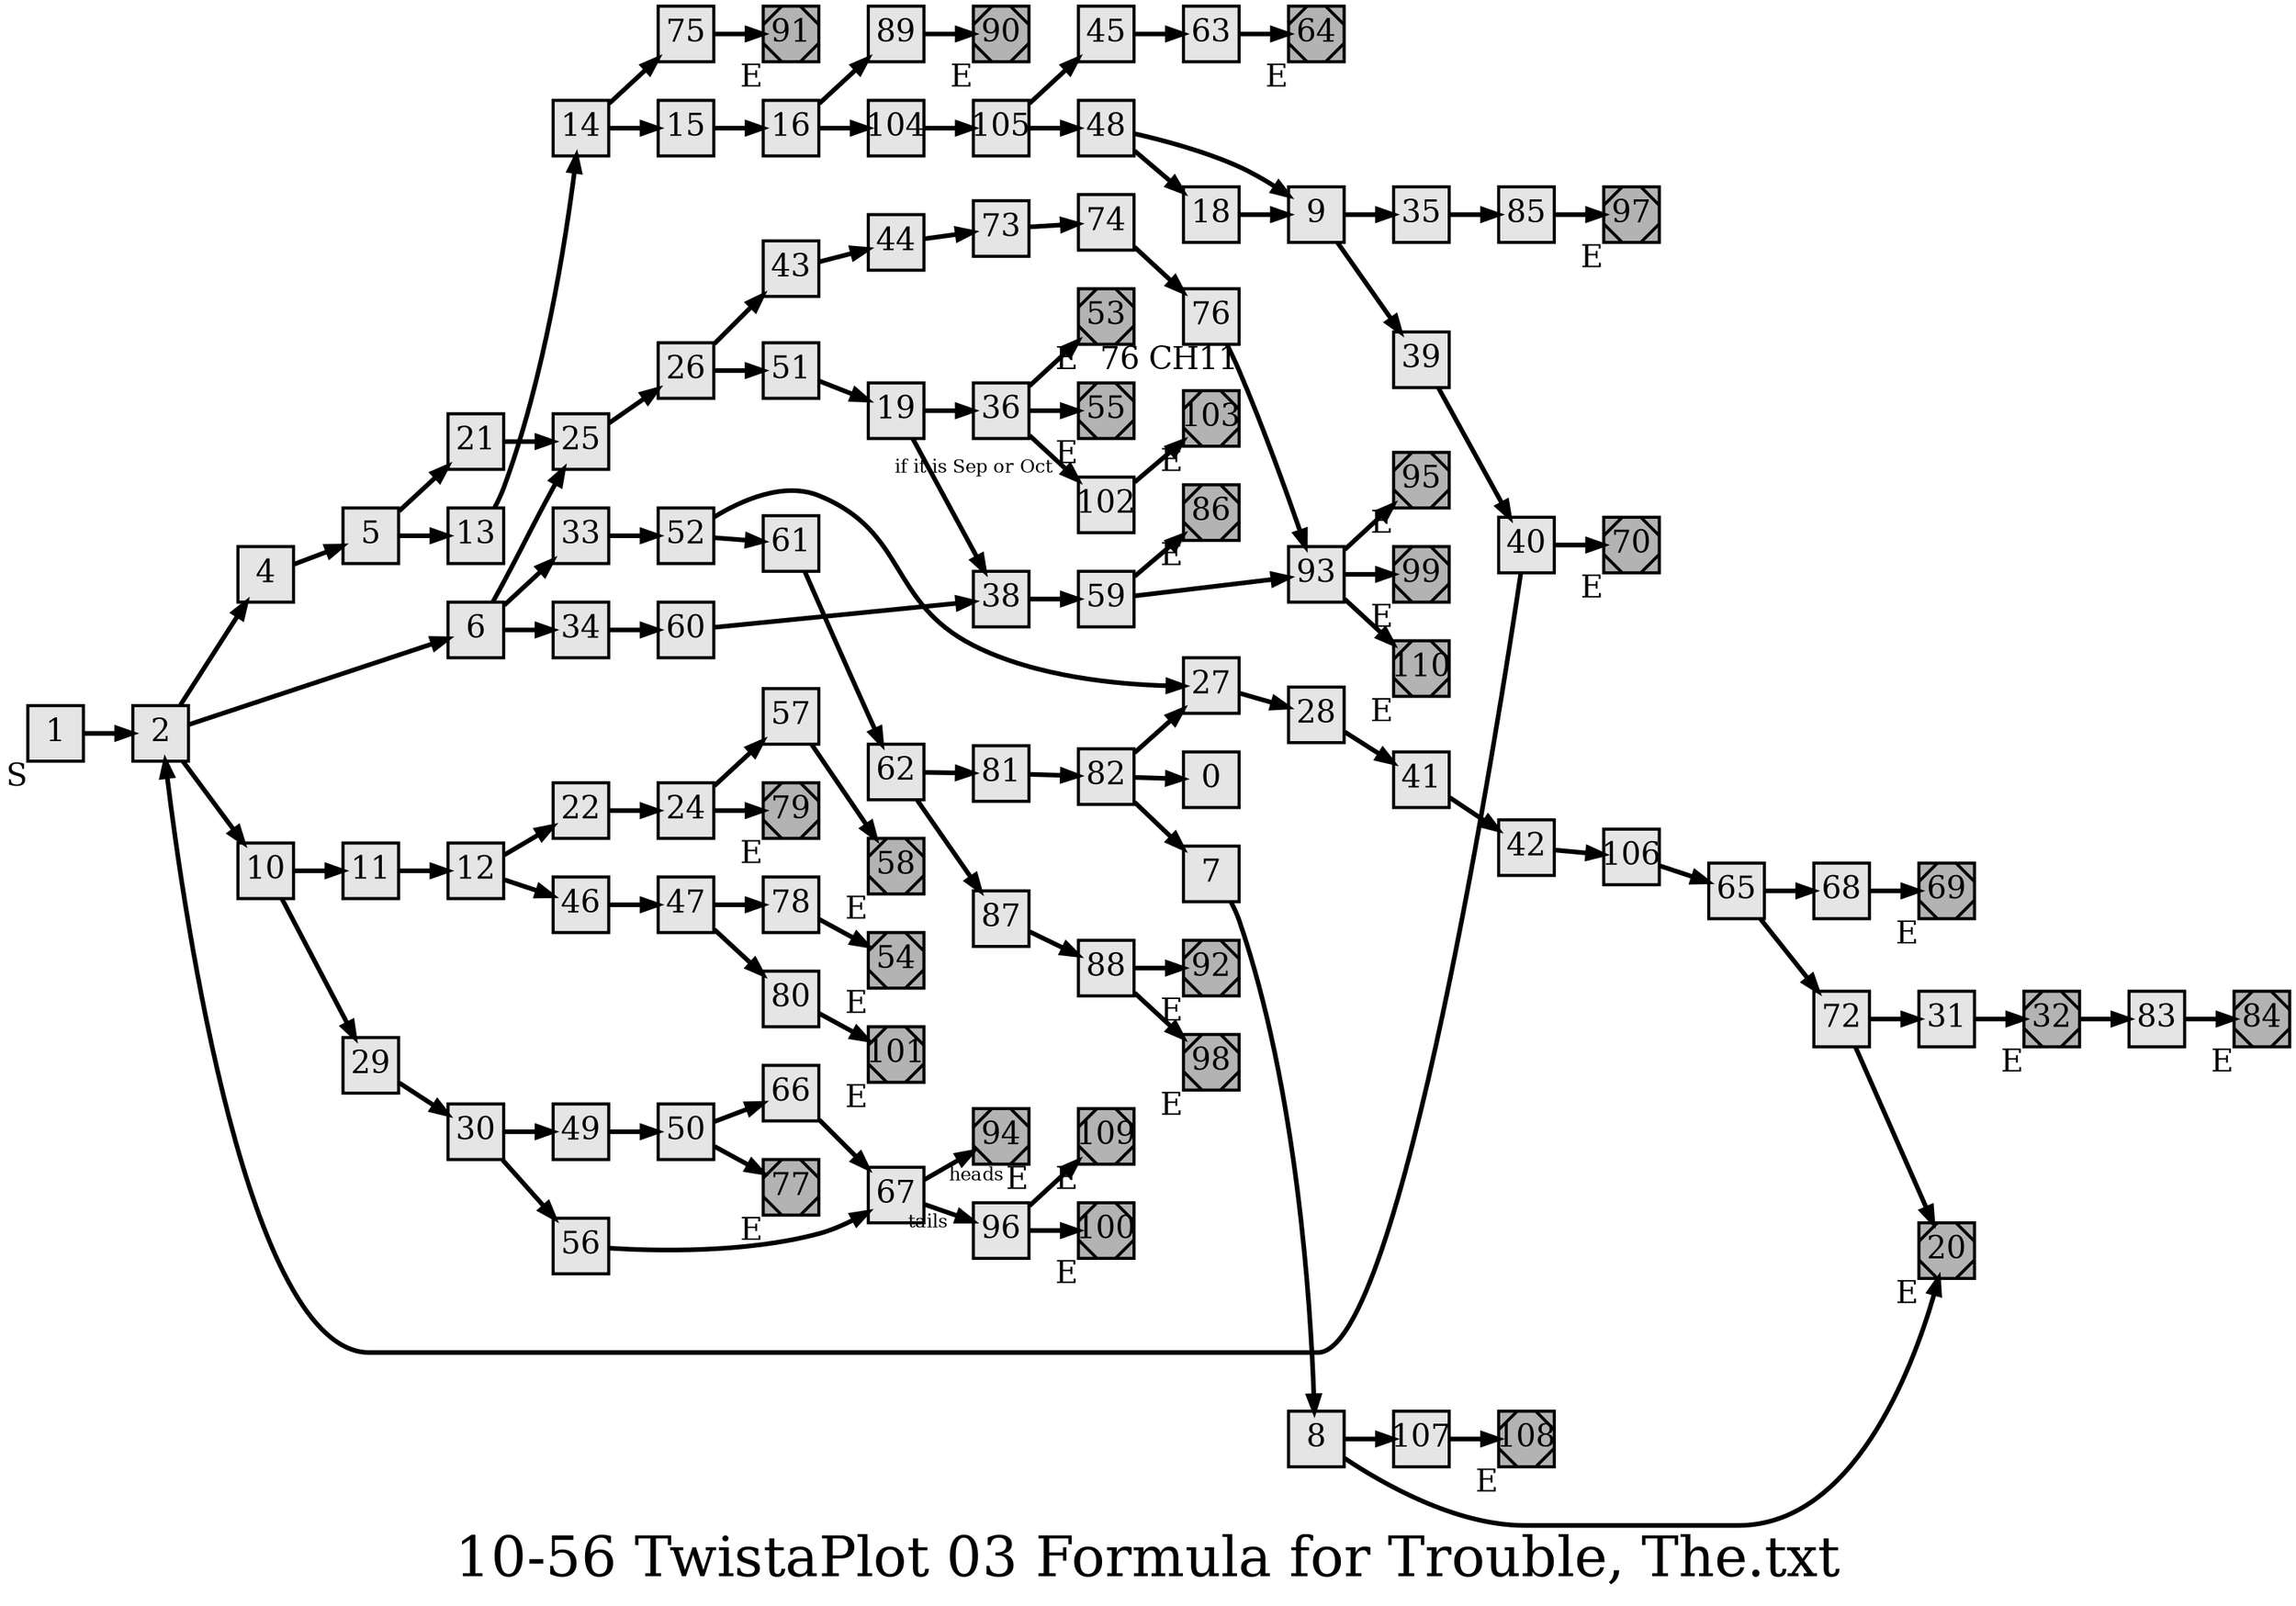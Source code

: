 digraph g{
  graph [ label="10-56 TwistaPlot 03 Formula for Trouble, The.txt" rankdir=LR, ordering=out, fontsize=36, nodesep="0.35", ranksep="0.45"];
  node  [shape=rect, penwidth=2, fontsize=20, style=filled, fillcolor=grey90, margin="0,0", labelfloat=true, regular=true, fixedsize=true];
  edge  [labelfloat=true, penwidth=3, fontsize=12];
  // 10-56 TwistaPlot 03 The Formula for Trouble;
  // Jeremy Douglass;
  // 2017-08-18;
  // 1:40 -;
  
  // This book uses:;
  // -  page numbers for references;
  // -  current reading time/day for random events;
  
  1	[ xlabel="S" ];
  1 -> 2;	// Warning!
  2 -> 4;
  2 -> 6;
  2 -> 10;
  4 -> 5;
  5 -> 21;
  5 -> 13;
  6 -> 25;
  6 -> 33;
  6 -> 34;
  7 -> 8;
  8 -> 107;
  8 -> 20;
  9 -> 35;
  9 -> 39;
  10 -> 11;
  10 -> 29;
  11 -> 12;
  12 -> 22;
  12 -> 46;
  13 -> 14;
  14 -> 75;
  14 -> 15;
  15 -> 16;
  16 -> 89;
  16 -> 104;
  18 -> 9;
  19 -> 36;
  19 -> 38;
  20	[ xlabel="E", shape=Msquare, fontsize=20, fillcolor=grey70 ];
  21 -> 25;
  22 -> 24;
  24 -> 57;
  24 -> 79;
  25 -> 26;
  26 -> 43;
  26 -> 51;
  27 -> 28;
  28 -> 41;
  29 -> 30;
  30 -> 49;
  30 -> 56;
  31 -> 32;
  32 -> 83;
  32	[ xlabel="E", shape=Msquare, fontsize=20, fillcolor=grey70 ];
  33 -> 52;
  34 -> 60;
  35 -> 85;
  36 -> 53;
  36 -> 55;
  36 -> 102	[ xlabel="if it is Sep or Oct" ];
  38 -> 59;
  39 -> 40;
  40 -> 2;
  40 -> 70;
  41 -> 42;
  42 -> 106;	// Luck for you, this book comes complete with a built-in decoder on PAGE 106. Go there to decode the agents' names. Then turn to PAGE 65 [redundant, instruction is on that page]
  43 -> 44;
  44 -> 73;
  45 -> 63;
  46 -> 47;
  47 -> 78;
  47 -> 80;
  48 -> 9;
  48 -> 18;
  49 -> 50;
  50 -> 66;
  50 -> 77;
  51 -> 19;
  52 -> 27;
  52 -> 61;
  53	[ xlabel="E", shape=Msquare, fontsize=20, fillcolor=grey70 ];
  54	[ xlabel="E", shape=Msquare, fontsize=20, fillcolor=grey70 ];
  55	[ xlabel="E", shape=Msquare, fontsize=20, fillcolor=grey70 ];
  56 -> 67;
  
  // 1:55;
  // restart 2:04;
  
  57 -> 58;
  58	[ xlabel="E", shape=Msquare, fontsize=20, fillcolor=grey70 ];
  59 -> 86;
  59 -> 93;
  60 -> 38;
  61 -> 62;
  62 -> 81;
  62 -> 87;
  63 -> 64;
  64	[ xlabel="E", shape=Msquare, fontsize=20, fillcolor=grey70 ];
  65 -> 68;
  65 -> 72;
  66 -> 67;
  67 -> 94	[ xlabel="heads" ];
  67 -> 96	[ xlabel="tails" ];
  68 -> 69;
  69	[ xlabel="E", shape=Msquare, fontsize=20, fillcolor=grey70 ];
  70	[ xlabel="E", shape=Msquare, fontsize=20, fillcolor=grey70 ];
  72 -> 31;
  72 -> 20;
  73 -> 74;
  74 -> 76;
  75 -> 91;
  76	[ xlabel="76 CH11" ];	// starts reading a book, in media res
  76 -> 93;
  77	[ xlabel="E", shape=Msquare, fontsize=20, fillcolor=grey70 ];
  78 -> 54;
  79	[ xlabel="E", shape=Msquare, fontsize=20, fillcolor=grey70 ];
  80 -> 101;
  81 -> 82;
  82 -> 27;
  82 -> 7;
  82 -> 0;	// If you wish you'd never started this book, go ask your parents to give you some chores.
  83 -> 84;
  84	[ xlabel="E", shape=Msquare, fontsize=20, fillcolor=grey70 ];
  85 -> 97;
  86	[ xlabel="E", shape=Msquare, fontsize=20, fillcolor=grey70 ];
  87 -> 88;
  88 -> 92;
  88 -> 98;
  89 -> 90;
  90	[ xlabel="E", shape=Msquare, fontsize=20, fillcolor=grey70 ];
  91	[ xlabel="E", shape=Msquare, fontsize=20, fillcolor=grey70 ];
  92	[ xlabel="E", shape=Msquare, fontsize=20, fillcolor=grey70 ];
  93 -> 95;
  93 -> 99;
  93 -> 110;	// If you want the ending sent in to us by Jenny Arthur of Wurthington, Ohio, turn to PAGE 110
  94	[ xlabel="E", shape=Msquare, fontsize=20, fillcolor=grey70 ];
  95	[ xlabel="E", shape=Msquare, fontsize=20, fillcolor=grey70 ];
  96 -> 109;
  96 -> 100;
  97	[ xlabel="E", shape=Msquare, fontsize=20, fillcolor=grey70 ];
  98	[ xlabel="E", shape=Msquare, fontsize=20, fillcolor=grey70 ];
  99	[ xlabel="E", shape=Msquare, fontsize=20, fillcolor=grey70 ];
  100	[ xlabel="E", shape=Msquare, fontsize=20, fillcolor=grey70 ];
  101	[ xlabel="E", shape=Msquare, fontsize=20, fillcolor=grey70 ];
  102 -> 103;
  103	[ xlabel="E", shape=Msquare, fontsize=20, fillcolor=grey70 ];
  104 -> 105;
  105 -> 45;
  105 -> 48;
  106 -> 65;
  107 -> 108;
  108	[ xlabel="E", shape=Msquare, fontsize=20, fillcolor=grey70 ];
  109	[ xlabel="E", shape=Msquare, fontsize=20, fillcolor=grey70 ];
  110	[ xlabel="E", shape=Msquare, fontsize=20, fillcolor=grey70 ];	// contributed ending
}

